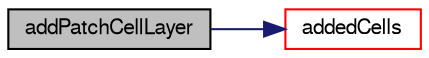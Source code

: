 digraph "addPatchCellLayer"
{
  bgcolor="transparent";
  edge [fontname="FreeSans",fontsize="10",labelfontname="FreeSans",labelfontsize="10"];
  node [fontname="FreeSans",fontsize="10",shape=record];
  rankdir="LR";
  Node0 [label="addPatchCellLayer",height=0.2,width=0.4,color="black", fillcolor="grey75", style="filled", fontcolor="black"];
  Node0 -> Node1 [color="midnightblue",fontsize="10",style="solid",fontname="FreeSans"];
  Node1 [label="addedCells",height=0.2,width=0.4,color="red",URL="$a21626.html#ad2d1288ccffa675f09d9adf98daff052",tooltip="added cells given current mesh & layerfaces. "];
}

